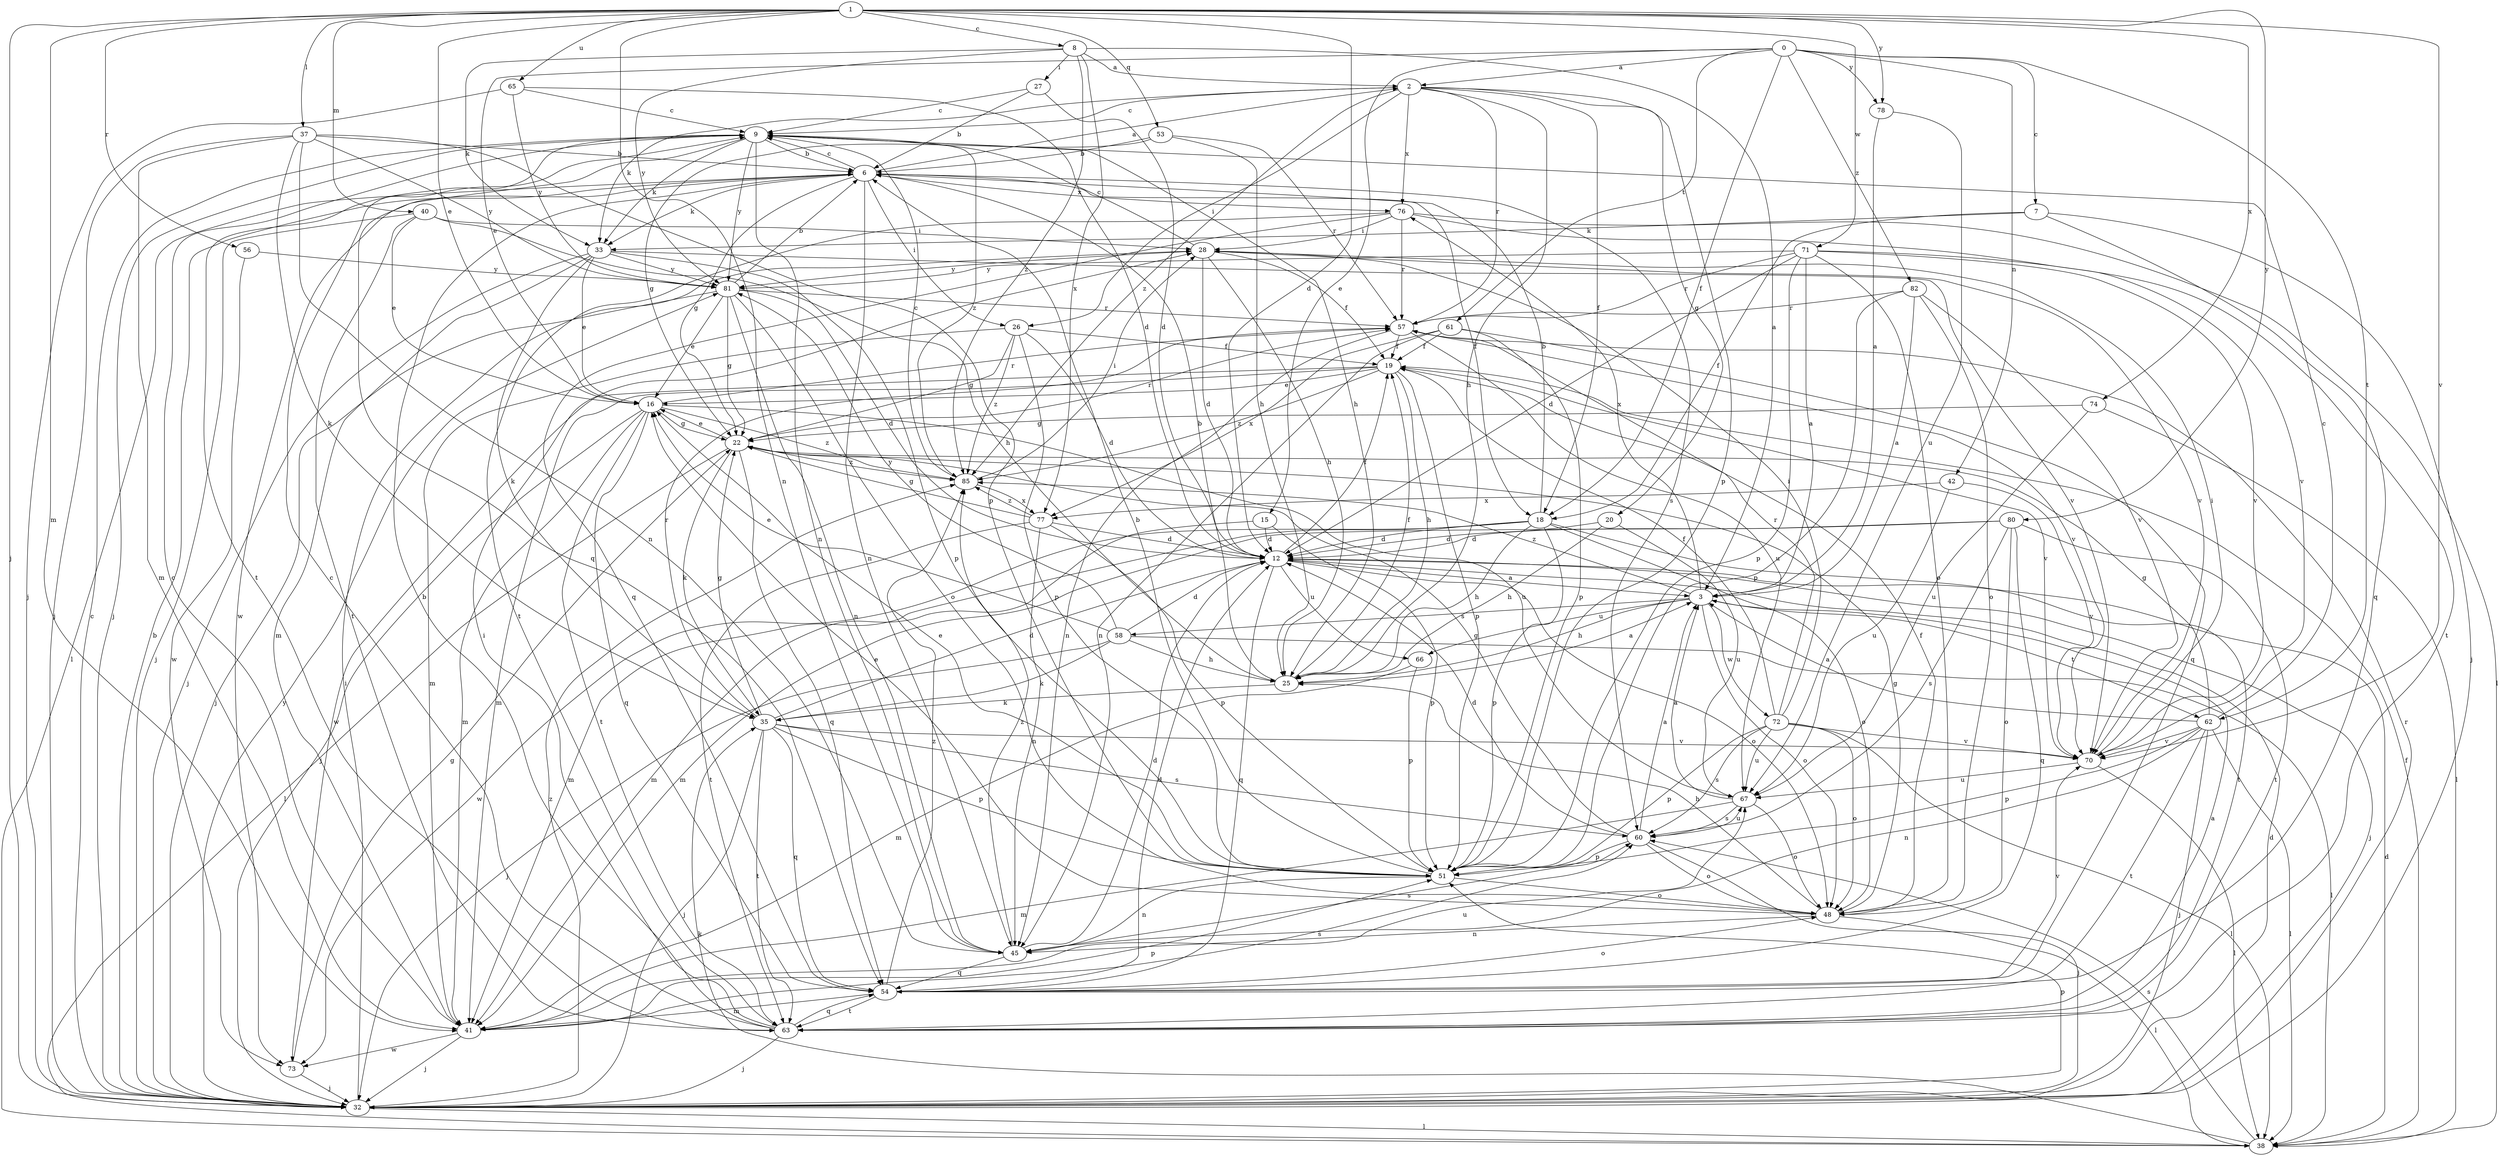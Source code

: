 strict digraph  {
0;
1;
2;
3;
6;
7;
8;
9;
12;
15;
16;
18;
19;
20;
22;
25;
26;
27;
28;
32;
33;
35;
37;
38;
40;
41;
42;
45;
48;
51;
53;
54;
56;
57;
58;
60;
61;
62;
63;
65;
66;
67;
70;
71;
72;
73;
74;
76;
77;
78;
80;
81;
82;
85;
0 -> 2  [label=a];
0 -> 7  [label=c];
0 -> 15  [label=e];
0 -> 16  [label=e];
0 -> 18  [label=f];
0 -> 42  [label=n];
0 -> 61  [label=t];
0 -> 62  [label=t];
0 -> 78  [label=y];
0 -> 82  [label=z];
1 -> 8  [label=c];
1 -> 12  [label=d];
1 -> 16  [label=e];
1 -> 32  [label=j];
1 -> 37  [label=l];
1 -> 40  [label=m];
1 -> 41  [label=m];
1 -> 45  [label=n];
1 -> 53  [label=q];
1 -> 56  [label=r];
1 -> 65  [label=u];
1 -> 70  [label=v];
1 -> 71  [label=w];
1 -> 74  [label=x];
1 -> 78  [label=y];
1 -> 80  [label=y];
2 -> 9  [label=c];
2 -> 18  [label=f];
2 -> 20  [label=g];
2 -> 25  [label=h];
2 -> 26  [label=i];
2 -> 33  [label=k];
2 -> 51  [label=p];
2 -> 57  [label=r];
2 -> 76  [label=x];
2 -> 85  [label=z];
3 -> 25  [label=h];
3 -> 48  [label=o];
3 -> 58  [label=s];
3 -> 62  [label=t];
3 -> 66  [label=u];
3 -> 72  [label=w];
3 -> 76  [label=x];
3 -> 85  [label=z];
6 -> 2  [label=a];
6 -> 9  [label=c];
6 -> 18  [label=f];
6 -> 22  [label=g];
6 -> 26  [label=i];
6 -> 33  [label=k];
6 -> 38  [label=l];
6 -> 45  [label=n];
6 -> 60  [label=s];
6 -> 73  [label=w];
6 -> 76  [label=x];
7 -> 18  [label=f];
7 -> 32  [label=j];
7 -> 33  [label=k];
7 -> 54  [label=q];
8 -> 2  [label=a];
8 -> 3  [label=a];
8 -> 27  [label=i];
8 -> 33  [label=k];
8 -> 77  [label=x];
8 -> 81  [label=y];
8 -> 85  [label=z];
9 -> 6  [label=b];
9 -> 25  [label=h];
9 -> 32  [label=j];
9 -> 33  [label=k];
9 -> 45  [label=n];
9 -> 54  [label=q];
9 -> 63  [label=t];
9 -> 81  [label=y];
9 -> 85  [label=z];
12 -> 3  [label=a];
12 -> 19  [label=f];
12 -> 32  [label=j];
12 -> 48  [label=o];
12 -> 54  [label=q];
12 -> 66  [label=u];
15 -> 12  [label=d];
15 -> 41  [label=m];
15 -> 51  [label=p];
16 -> 22  [label=g];
16 -> 32  [label=j];
16 -> 41  [label=m];
16 -> 54  [label=q];
16 -> 57  [label=r];
16 -> 63  [label=t];
16 -> 67  [label=u];
16 -> 85  [label=z];
18 -> 6  [label=b];
18 -> 12  [label=d];
18 -> 25  [label=h];
18 -> 41  [label=m];
18 -> 48  [label=o];
18 -> 51  [label=p];
18 -> 63  [label=t];
18 -> 73  [label=w];
19 -> 16  [label=e];
19 -> 25  [label=h];
19 -> 41  [label=m];
19 -> 51  [label=p];
19 -> 70  [label=v];
19 -> 73  [label=w];
19 -> 85  [label=z];
20 -> 12  [label=d];
20 -> 25  [label=h];
20 -> 67  [label=u];
22 -> 16  [label=e];
22 -> 35  [label=k];
22 -> 38  [label=l];
22 -> 54  [label=q];
22 -> 57  [label=r];
22 -> 85  [label=z];
25 -> 3  [label=a];
25 -> 6  [label=b];
25 -> 19  [label=f];
25 -> 35  [label=k];
26 -> 12  [label=d];
26 -> 19  [label=f];
26 -> 22  [label=g];
26 -> 41  [label=m];
26 -> 51  [label=p];
26 -> 85  [label=z];
27 -> 6  [label=b];
27 -> 9  [label=c];
27 -> 12  [label=d];
28 -> 9  [label=c];
28 -> 12  [label=d];
28 -> 19  [label=f];
28 -> 25  [label=h];
28 -> 70  [label=v];
28 -> 81  [label=y];
32 -> 6  [label=b];
32 -> 9  [label=c];
32 -> 12  [label=d];
32 -> 28  [label=i];
32 -> 38  [label=l];
32 -> 51  [label=p];
32 -> 57  [label=r];
32 -> 81  [label=y];
32 -> 85  [label=z];
33 -> 16  [label=e];
33 -> 32  [label=j];
33 -> 35  [label=k];
33 -> 41  [label=m];
33 -> 51  [label=p];
33 -> 70  [label=v];
33 -> 81  [label=y];
35 -> 12  [label=d];
35 -> 22  [label=g];
35 -> 32  [label=j];
35 -> 51  [label=p];
35 -> 54  [label=q];
35 -> 57  [label=r];
35 -> 60  [label=s];
35 -> 63  [label=t];
35 -> 70  [label=v];
37 -> 6  [label=b];
37 -> 32  [label=j];
37 -> 35  [label=k];
37 -> 41  [label=m];
37 -> 45  [label=n];
37 -> 51  [label=p];
37 -> 81  [label=y];
38 -> 12  [label=d];
38 -> 19  [label=f];
38 -> 35  [label=k];
38 -> 60  [label=s];
40 -> 16  [label=e];
40 -> 25  [label=h];
40 -> 28  [label=i];
40 -> 32  [label=j];
40 -> 63  [label=t];
41 -> 9  [label=c];
41 -> 32  [label=j];
41 -> 51  [label=p];
41 -> 60  [label=s];
41 -> 67  [label=u];
41 -> 73  [label=w];
42 -> 67  [label=u];
42 -> 70  [label=v];
42 -> 77  [label=x];
45 -> 12  [label=d];
45 -> 54  [label=q];
45 -> 60  [label=s];
45 -> 85  [label=z];
48 -> 16  [label=e];
48 -> 19  [label=f];
48 -> 22  [label=g];
48 -> 25  [label=h];
48 -> 38  [label=l];
48 -> 45  [label=n];
51 -> 6  [label=b];
51 -> 16  [label=e];
51 -> 45  [label=n];
51 -> 48  [label=o];
53 -> 6  [label=b];
53 -> 22  [label=g];
53 -> 25  [label=h];
53 -> 57  [label=r];
54 -> 12  [label=d];
54 -> 41  [label=m];
54 -> 48  [label=o];
54 -> 63  [label=t];
54 -> 70  [label=v];
54 -> 85  [label=z];
56 -> 73  [label=w];
56 -> 81  [label=y];
57 -> 19  [label=f];
57 -> 45  [label=n];
57 -> 67  [label=u];
57 -> 70  [label=v];
58 -> 12  [label=d];
58 -> 16  [label=e];
58 -> 25  [label=h];
58 -> 32  [label=j];
58 -> 35  [label=k];
58 -> 38  [label=l];
58 -> 81  [label=y];
60 -> 3  [label=a];
60 -> 12  [label=d];
60 -> 22  [label=g];
60 -> 32  [label=j];
60 -> 48  [label=o];
60 -> 51  [label=p];
60 -> 67  [label=u];
61 -> 19  [label=f];
61 -> 45  [label=n];
61 -> 51  [label=p];
61 -> 54  [label=q];
61 -> 77  [label=x];
62 -> 3  [label=a];
62 -> 9  [label=c];
62 -> 22  [label=g];
62 -> 32  [label=j];
62 -> 38  [label=l];
62 -> 45  [label=n];
62 -> 51  [label=p];
62 -> 63  [label=t];
62 -> 70  [label=v];
63 -> 3  [label=a];
63 -> 6  [label=b];
63 -> 9  [label=c];
63 -> 28  [label=i];
63 -> 32  [label=j];
63 -> 54  [label=q];
65 -> 9  [label=c];
65 -> 12  [label=d];
65 -> 32  [label=j];
65 -> 81  [label=y];
66 -> 41  [label=m];
66 -> 51  [label=p];
67 -> 3  [label=a];
67 -> 41  [label=m];
67 -> 48  [label=o];
67 -> 60  [label=s];
70 -> 28  [label=i];
70 -> 38  [label=l];
70 -> 67  [label=u];
71 -> 3  [label=a];
71 -> 12  [label=d];
71 -> 48  [label=o];
71 -> 51  [label=p];
71 -> 57  [label=r];
71 -> 63  [label=t];
71 -> 70  [label=v];
71 -> 81  [label=y];
72 -> 19  [label=f];
72 -> 28  [label=i];
72 -> 38  [label=l];
72 -> 48  [label=o];
72 -> 51  [label=p];
72 -> 57  [label=r];
72 -> 60  [label=s];
72 -> 67  [label=u];
72 -> 70  [label=v];
73 -> 22  [label=g];
73 -> 32  [label=j];
74 -> 22  [label=g];
74 -> 38  [label=l];
74 -> 67  [label=u];
76 -> 28  [label=i];
76 -> 38  [label=l];
76 -> 54  [label=q];
76 -> 57  [label=r];
76 -> 63  [label=t];
76 -> 70  [label=v];
77 -> 12  [label=d];
77 -> 22  [label=g];
77 -> 45  [label=n];
77 -> 51  [label=p];
77 -> 63  [label=t];
77 -> 85  [label=z];
78 -> 3  [label=a];
78 -> 67  [label=u];
80 -> 12  [label=d];
80 -> 41  [label=m];
80 -> 48  [label=o];
80 -> 54  [label=q];
80 -> 60  [label=s];
80 -> 63  [label=t];
81 -> 6  [label=b];
81 -> 12  [label=d];
81 -> 16  [label=e];
81 -> 22  [label=g];
81 -> 32  [label=j];
81 -> 45  [label=n];
81 -> 48  [label=o];
81 -> 57  [label=r];
82 -> 3  [label=a];
82 -> 48  [label=o];
82 -> 51  [label=p];
82 -> 57  [label=r];
82 -> 70  [label=v];
85 -> 9  [label=c];
85 -> 28  [label=i];
85 -> 77  [label=x];
}
